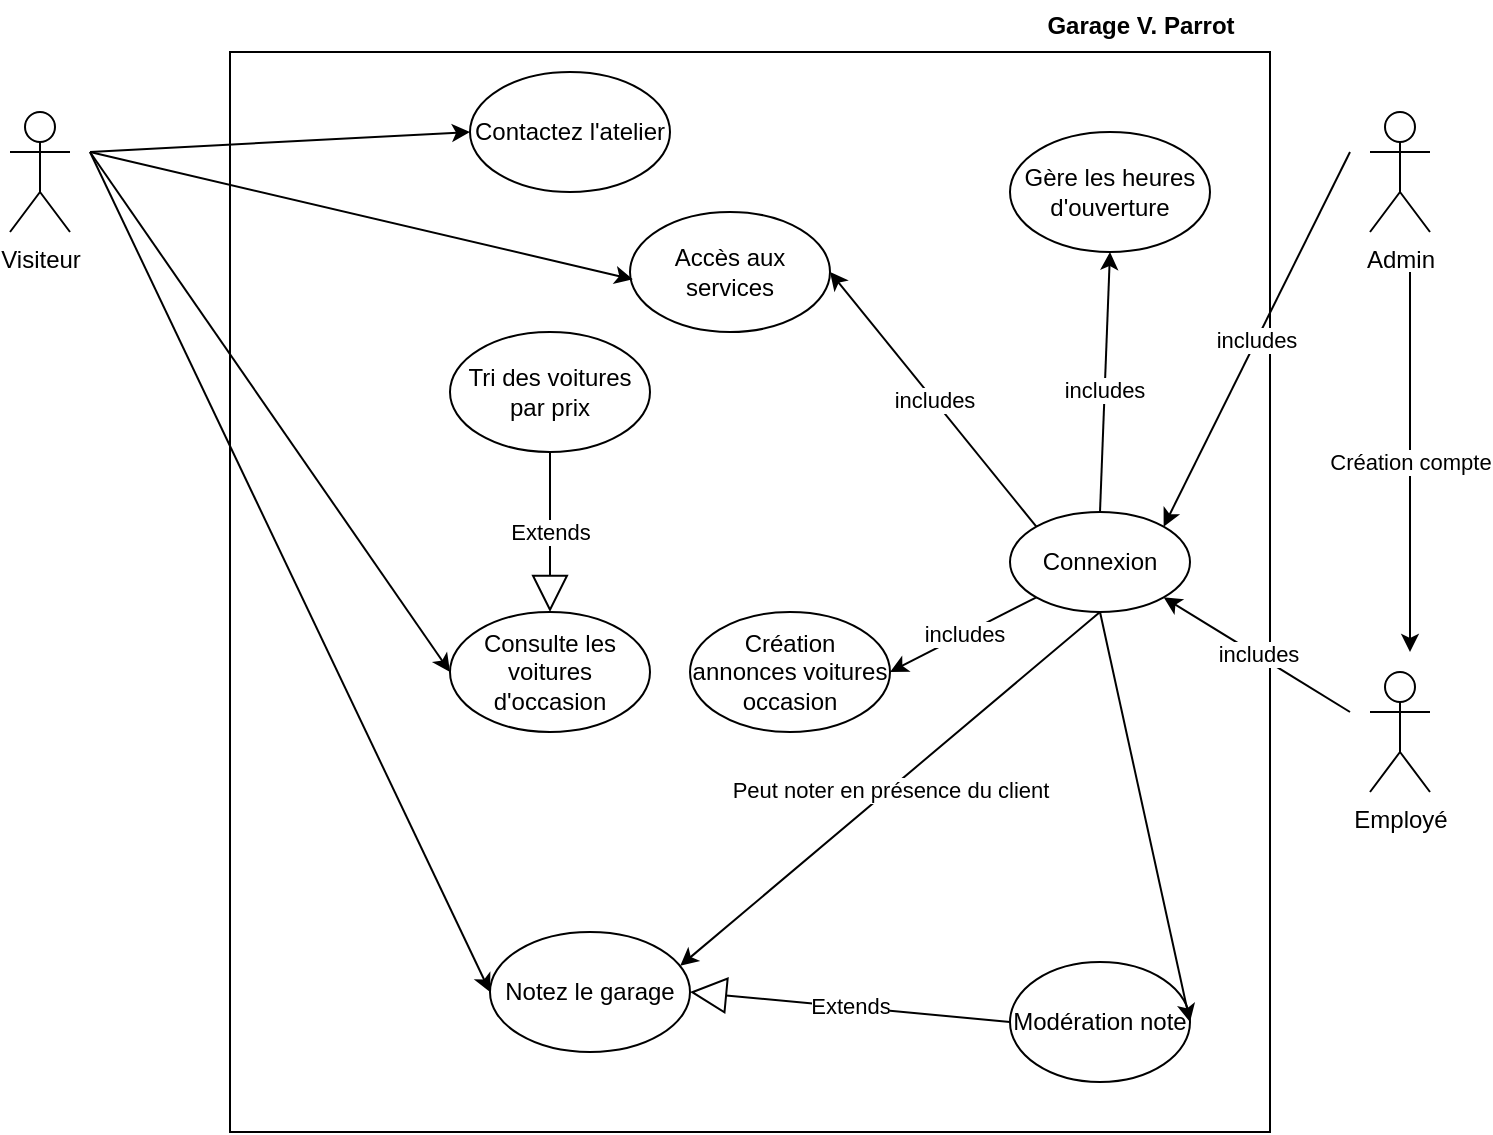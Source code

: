 <mxfile version="22.1.5" type="device">
  <diagram name="Page-1" id="wSddPBzHNTBub50bjDwg">
    <mxGraphModel dx="880" dy="438" grid="1" gridSize="10" guides="1" tooltips="1" connect="1" arrows="1" fold="1" page="1" pageScale="1" pageWidth="827" pageHeight="1169" math="0" shadow="0">
      <root>
        <mxCell id="0" />
        <mxCell id="1" parent="0" />
        <mxCell id="ubfow5Ak-ZdgxzmPaXyh-1" value="" style="rounded=0;whiteSpace=wrap;html=1;" parent="1" vertex="1">
          <mxGeometry x="170" y="70" width="520" height="540" as="geometry" />
        </mxCell>
        <mxCell id="ubfow5Ak-ZdgxzmPaXyh-2" value="Visiteur" style="shape=umlActor;verticalLabelPosition=bottom;verticalAlign=top;html=1;outlineConnect=0;" parent="1" vertex="1">
          <mxGeometry x="60" y="100" width="30" height="60" as="geometry" />
        </mxCell>
        <mxCell id="ubfow5Ak-ZdgxzmPaXyh-3" value="Accès aux services" style="ellipse;whiteSpace=wrap;html=1;" parent="1" vertex="1">
          <mxGeometry x="370" y="150" width="100" height="60" as="geometry" />
        </mxCell>
        <mxCell id="ubfow5Ak-ZdgxzmPaXyh-4" value="Consulte les voitures d&#39;occasion" style="ellipse;whiteSpace=wrap;html=1;" parent="1" vertex="1">
          <mxGeometry x="280" y="350" width="100" height="60" as="geometry" />
        </mxCell>
        <mxCell id="ubfow5Ak-ZdgxzmPaXyh-5" value="Tri des voitures par prix" style="ellipse;whiteSpace=wrap;html=1;" parent="1" vertex="1">
          <mxGeometry x="280" y="210" width="100" height="60" as="geometry" />
        </mxCell>
        <mxCell id="ubfow5Ak-ZdgxzmPaXyh-6" value="Extends" style="endArrow=block;endSize=16;endFill=0;html=1;rounded=0;entryX=0.5;entryY=0;entryDx=0;entryDy=0;exitX=0.5;exitY=1;exitDx=0;exitDy=0;" parent="1" source="ubfow5Ak-ZdgxzmPaXyh-5" target="ubfow5Ak-ZdgxzmPaXyh-4" edge="1">
          <mxGeometry x="-0.004" width="160" relative="1" as="geometry">
            <mxPoint x="470" y="210" as="sourcePoint" />
            <mxPoint x="630" y="210" as="targetPoint" />
            <mxPoint as="offset" />
          </mxGeometry>
        </mxCell>
        <mxCell id="ubfow5Ak-ZdgxzmPaXyh-7" value="Contactez l&#39;atelier" style="ellipse;whiteSpace=wrap;html=1;" parent="1" vertex="1">
          <mxGeometry x="290" y="80" width="100" height="60" as="geometry" />
        </mxCell>
        <mxCell id="ubfow5Ak-ZdgxzmPaXyh-8" value="Notez le garage" style="ellipse;whiteSpace=wrap;html=1;" parent="1" vertex="1">
          <mxGeometry x="300" y="510" width="100" height="60" as="geometry" />
        </mxCell>
        <mxCell id="ubfow5Ak-ZdgxzmPaXyh-10" value="" style="endArrow=classic;html=1;rounded=0;entryX=0;entryY=0.5;entryDx=0;entryDy=0;" parent="1" target="ubfow5Ak-ZdgxzmPaXyh-4" edge="1">
          <mxGeometry relative="1" as="geometry">
            <mxPoint x="100" y="120" as="sourcePoint" />
            <mxPoint x="300" y="160" as="targetPoint" />
          </mxGeometry>
        </mxCell>
        <mxCell id="ubfow5Ak-ZdgxzmPaXyh-12" value="" style="endArrow=classic;html=1;rounded=0;entryX=0.014;entryY=0.561;entryDx=0;entryDy=0;entryPerimeter=0;" parent="1" target="ubfow5Ak-ZdgxzmPaXyh-3" edge="1">
          <mxGeometry relative="1" as="geometry">
            <mxPoint x="100" y="120" as="sourcePoint" />
            <mxPoint x="280" y="160" as="targetPoint" />
          </mxGeometry>
        </mxCell>
        <mxCell id="ubfow5Ak-ZdgxzmPaXyh-13" value="" style="endArrow=classic;html=1;rounded=0;entryX=0;entryY=0.5;entryDx=0;entryDy=0;" parent="1" target="ubfow5Ak-ZdgxzmPaXyh-7" edge="1">
          <mxGeometry relative="1" as="geometry">
            <mxPoint x="100" y="120" as="sourcePoint" />
            <mxPoint x="250" y="175" as="targetPoint" />
          </mxGeometry>
        </mxCell>
        <mxCell id="ubfow5Ak-ZdgxzmPaXyh-14" value="" style="endArrow=classic;html=1;rounded=0;entryX=0;entryY=0.5;entryDx=0;entryDy=0;" parent="1" target="ubfow5Ak-ZdgxzmPaXyh-8" edge="1">
          <mxGeometry relative="1" as="geometry">
            <mxPoint x="100" y="120" as="sourcePoint" />
            <mxPoint x="200" y="250" as="targetPoint" />
          </mxGeometry>
        </mxCell>
        <mxCell id="ubfow5Ak-ZdgxzmPaXyh-15" value="Admin" style="shape=umlActor;verticalLabelPosition=bottom;verticalAlign=top;html=1;outlineConnect=0;" parent="1" vertex="1">
          <mxGeometry x="740" y="100" width="30" height="60" as="geometry" />
        </mxCell>
        <mxCell id="ubfow5Ak-ZdgxzmPaXyh-16" value="Employé" style="shape=umlActor;verticalLabelPosition=bottom;verticalAlign=top;html=1;outlineConnect=0;" parent="1" vertex="1">
          <mxGeometry x="740" y="380" width="30" height="60" as="geometry" />
        </mxCell>
        <mxCell id="ubfow5Ak-ZdgxzmPaXyh-17" value="Gère les heures d&#39;ouverture" style="ellipse;whiteSpace=wrap;html=1;" parent="1" vertex="1">
          <mxGeometry x="560" y="110" width="100" height="60" as="geometry" />
        </mxCell>
        <mxCell id="ubfow5Ak-ZdgxzmPaXyh-18" value="" style="endArrow=classic;html=1;rounded=0;entryX=0.5;entryY=1;entryDx=0;entryDy=0;exitX=0.5;exitY=0;exitDx=0;exitDy=0;" parent="1" target="ubfow5Ak-ZdgxzmPaXyh-17" edge="1" source="ubfow5Ak-ZdgxzmPaXyh-19">
          <mxGeometry relative="1" as="geometry">
            <mxPoint x="730" y="120" as="sourcePoint" />
            <mxPoint x="590" y="290" as="targetPoint" />
          </mxGeometry>
        </mxCell>
        <mxCell id="3GK_cHVIr9q-5CTQGoO4-1" value="includes" style="edgeLabel;html=1;align=center;verticalAlign=middle;resizable=0;points=[];" vertex="1" connectable="0" parent="ubfow5Ak-ZdgxzmPaXyh-18">
          <mxGeometry x="-0.061" y="1" relative="1" as="geometry">
            <mxPoint as="offset" />
          </mxGeometry>
        </mxCell>
        <mxCell id="ubfow5Ak-ZdgxzmPaXyh-19" value="Connexion" style="ellipse;whiteSpace=wrap;html=1;" parent="1" vertex="1">
          <mxGeometry x="560" y="300" width="90" height="50" as="geometry" />
        </mxCell>
        <mxCell id="ubfow5Ak-ZdgxzmPaXyh-20" value="includes" style="endArrow=classic;html=1;rounded=0;entryX=1;entryY=0.5;entryDx=0;entryDy=0;exitX=0;exitY=0;exitDx=0;exitDy=0;" parent="1" target="ubfow5Ak-ZdgxzmPaXyh-3" edge="1" source="ubfow5Ak-ZdgxzmPaXyh-19">
          <mxGeometry relative="1" as="geometry">
            <mxPoint x="573.18" y="297.322" as="sourcePoint" />
            <mxPoint x="510" y="320" as="targetPoint" />
          </mxGeometry>
        </mxCell>
        <mxCell id="ubfow5Ak-ZdgxzmPaXyh-21" value="Modération note" style="ellipse;whiteSpace=wrap;html=1;" parent="1" vertex="1">
          <mxGeometry x="560" y="525" width="90" height="60" as="geometry" />
        </mxCell>
        <mxCell id="ubfow5Ak-ZdgxzmPaXyh-22" value="" style="endArrow=classic;html=1;rounded=0;entryX=1;entryY=0.5;entryDx=0;entryDy=0;exitX=0.5;exitY=1;exitDx=0;exitDy=0;" parent="1" target="ubfow5Ak-ZdgxzmPaXyh-21" edge="1" source="ubfow5Ak-ZdgxzmPaXyh-19">
          <mxGeometry relative="1" as="geometry">
            <mxPoint x="730" y="400" as="sourcePoint" />
            <mxPoint x="650" y="420" as="targetPoint" />
          </mxGeometry>
        </mxCell>
        <mxCell id="ubfow5Ak-ZdgxzmPaXyh-23" value="Extends" style="endArrow=block;endSize=16;endFill=0;html=1;rounded=0;entryX=1;entryY=0.5;entryDx=0;entryDy=0;exitX=0;exitY=0.5;exitDx=0;exitDy=0;" parent="1" source="ubfow5Ak-ZdgxzmPaXyh-21" target="ubfow5Ak-ZdgxzmPaXyh-8" edge="1">
          <mxGeometry width="160" relative="1" as="geometry">
            <mxPoint x="410" y="400" as="sourcePoint" />
            <mxPoint x="300" y="400" as="targetPoint" />
          </mxGeometry>
        </mxCell>
        <mxCell id="ubfow5Ak-ZdgxzmPaXyh-24" value="includes" style="endArrow=classic;html=1;rounded=0;entryX=1;entryY=0.5;entryDx=0;entryDy=0;exitX=0;exitY=1;exitDx=0;exitDy=0;" parent="1" target="XE848BzTkA00vcG2CuAO-2" edge="1" source="ubfow5Ak-ZdgxzmPaXyh-19">
          <mxGeometry relative="1" as="geometry">
            <mxPoint x="730" y="400" as="sourcePoint" />
            <mxPoint x="620" y="510" as="targetPoint" />
          </mxGeometry>
        </mxCell>
        <mxCell id="ubfow5Ak-ZdgxzmPaXyh-25" value="includes" style="endArrow=classic;html=1;rounded=0;entryX=1;entryY=1;entryDx=0;entryDy=0;" parent="1" target="ubfow5Ak-ZdgxzmPaXyh-19" edge="1">
          <mxGeometry relative="1" as="geometry">
            <mxPoint x="730" y="400" as="sourcePoint" />
            <mxPoint x="530" y="495" as="targetPoint" />
          </mxGeometry>
        </mxCell>
        <mxCell id="ubfow5Ak-ZdgxzmPaXyh-26" value="includes" style="endArrow=classic;html=1;rounded=0;entryX=1;entryY=0;entryDx=0;entryDy=0;" parent="1" target="ubfow5Ak-ZdgxzmPaXyh-19" edge="1">
          <mxGeometry relative="1" as="geometry">
            <mxPoint x="730" y="120" as="sourcePoint" />
            <mxPoint x="620" y="250" as="targetPoint" />
          </mxGeometry>
        </mxCell>
        <mxCell id="ubfow5Ak-ZdgxzmPaXyh-27" value=" Garage V. Parrot" style="text;align=center;fontStyle=1;verticalAlign=middle;spacingLeft=3;spacingRight=3;strokeColor=none;rotatable=0;points=[[0,0.5],[1,0.5]];portConstraint=eastwest;html=1;" parent="1" vertex="1">
          <mxGeometry x="570" y="44" width="110" height="26" as="geometry" />
        </mxCell>
        <mxCell id="RsT40CiEnGvRN2FOaJTF-1" value="" style="endArrow=classic;html=1;rounded=0;strokeColor=none;" parent="1" edge="1">
          <mxGeometry relative="1" as="geometry">
            <mxPoint x="750" y="190" as="sourcePoint" />
            <mxPoint x="750" y="360" as="targetPoint" />
          </mxGeometry>
        </mxCell>
        <mxCell id="RsT40CiEnGvRN2FOaJTF-2" value="Création compte" style="endArrow=classic;html=1;rounded=0;" parent="1" edge="1">
          <mxGeometry relative="1" as="geometry">
            <mxPoint x="760" y="180" as="sourcePoint" />
            <mxPoint x="760" y="370" as="targetPoint" />
          </mxGeometry>
        </mxCell>
        <mxCell id="MhqHuiZGdNTq5rw29vZj-1" value="Peut noter en présence du client" style="endArrow=classic;html=1;rounded=0;entryX=0.951;entryY=0.282;entryDx=0;entryDy=0;entryPerimeter=0;exitX=0.5;exitY=1;exitDx=0;exitDy=0;" parent="1" target="ubfow5Ak-ZdgxzmPaXyh-8" edge="1" source="ubfow5Ak-ZdgxzmPaXyh-19">
          <mxGeometry relative="1" as="geometry">
            <mxPoint x="730" y="400" as="sourcePoint" />
            <mxPoint x="400" y="480" as="targetPoint" />
          </mxGeometry>
        </mxCell>
        <mxCell id="XE848BzTkA00vcG2CuAO-2" value="Création annonces voitures occasion" style="ellipse;whiteSpace=wrap;html=1;" parent="1" vertex="1">
          <mxGeometry x="400" y="350" width="100" height="60" as="geometry" />
        </mxCell>
      </root>
    </mxGraphModel>
  </diagram>
</mxfile>
